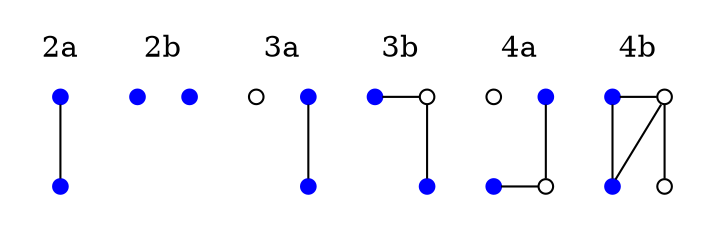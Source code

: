 strict graph  {
    node [shape=circle, width=0.1, height=0.1; label=""]
	graph [style=filled, color=blue, color=white];
    subgraph cluster_g2a {
        
        label="2a"
        g2a1 [style=filled, color=blue];
        g2a2 [style=filled, color=blue];
        g2a1 -- g2a2;
    }
    subgraph cluster_g2b {
        label="2b"
        g2b1 [style=filled, color=blue];
        g2b2 [style=filled, color=blue];
    }
    subgraph cluster_g3a {
        label="3a"
        g3a1 [style=filled, color=blue];
        g3a2 [style=filled, color=blue];
        g3a1 -- g3a2;
        g3a3;
        {rank=same; g3a1, g3a3;}
    }
    subgraph cluster_g3b {
        label="3b"
        g3b1 [style=filled, color=blue];
        g3b2 [style=filled, color=blue];
        g3b3;
        g3b1 -- g3b3;
        g3b3 -- g3b2;
        {rank=same; g3b1, g3b3;}
    }
    subgraph cluster_g4a {
        label="4a"
        g4a1 [style=filled, color=blue];
        g4a2 [style=filled, color=blue];
        g4a3;
        g4a4;
        g4a1 -- g4a4;
        g4a2 -- g4a4;
        {rank=same; g4a1, g4a3;}
        {rank=same; g4a2, g4a4;}
    }
    subgraph cluster_g4b {
        label="4b"
        g4b1 [style=filled, color=blue];
        g4b2 [style=filled, color=blue];
        g4b3;
        g4b4;
        g4b1 -- g4b3;
        g4b1 -- g4b2;
        g4b2 -- g4b3;
        g4b3 -- g4b4;
        {rank=same; g4b1, g4b3;}
        {rank=same; g4b2, g4b4;}
    }
}

